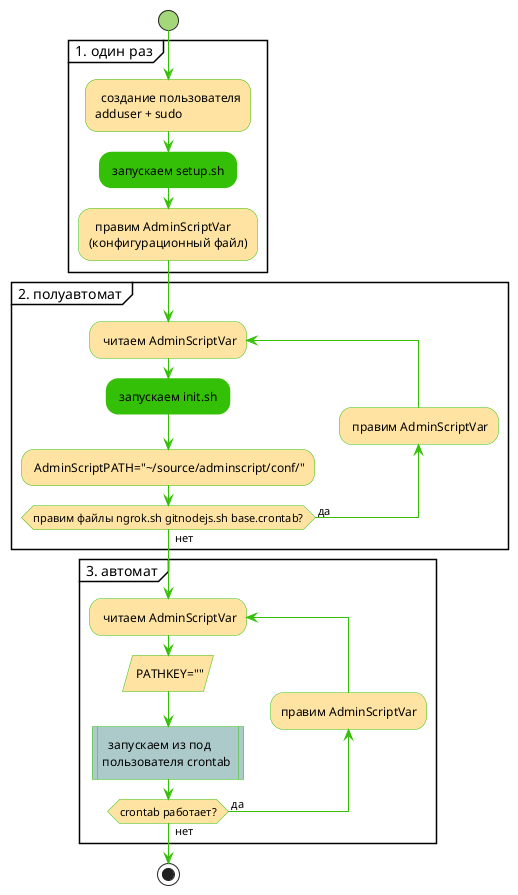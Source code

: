 @startuml

start
skinparam backgroundColor #ffffff


skinparam Activity {

StartColor #a3d779
EndColor #a3d779
BackgroundColor #fee3a2
BorderColor #34c006
ArrowColor #34c006


}

partition " 1. один раз " {

'#a3d779

:  создание пользователя
adduser + sudo;

#34c006: запускаем setup.sh ;

#fee3a2:  правим AdminScriptVar
(конфигурационный файл);

}

partition " 2. полуавтомат " {


repeat : читаем AdminScriptVar;
'skinparam repeatBackgroundColor #ffffff


#34c006: запускаем init.sh ;

: AdminScriptPATH="\~/source/adminscript/conf/";


backward: правим AdminScriptVar;

repeat while (правим файлы ngrok.sh gitnodejs.sh base.crontab?) is ( да) not ( нет);

}


partition " 3. автомат " {
skinparam repeatBackgroundColor #fee3a2;

'#fee3a2:
repeat: читаем AdminScriptVar;

: PATHKEY=""/

#adcacb:  запускаем из под
пользователя crontab |

backward:правим AdminScriptVar;
repeat while (crontab работает?) is ( да) not ( нет);

}

stop

@enduml
